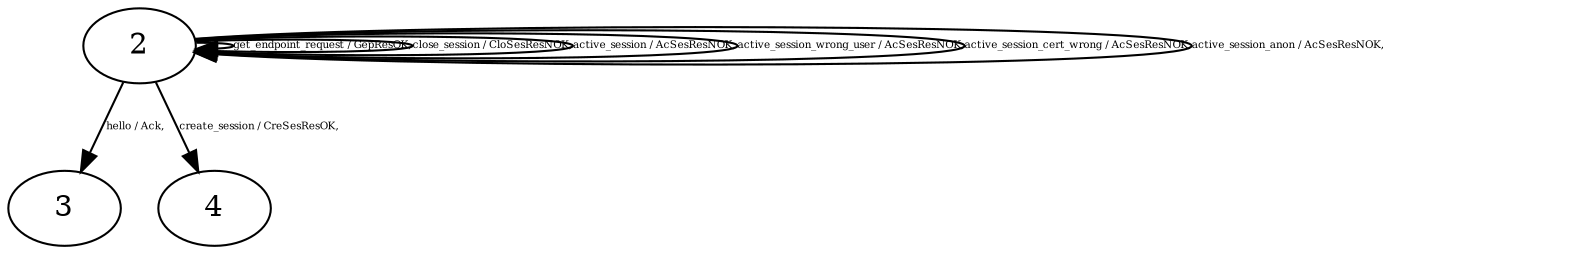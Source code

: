 digraph "Automata" { 
	 "3" [shape=ellipse,style=filled,fillcolor=white,URL="3"];
	 "2" [shape=ellipse,style=filled,fillcolor=white,URL="2"];
	 "4" [shape=ellipse,style=filled,fillcolor=white,URL="4"];
	 "2"->"4" [fontsize=5,label="create_session / CreSesResOK,",URL="t35"];
	 "2"->"2" [fontsize=5,label="get_endpoint_request / GepResOK,",URL="t33"];
	 "2"->"2" [fontsize=5,label="close_session / CloSesResNOK,",URL="t36"];
	 "2"->"2" [fontsize=5,label="active_session / AcSesResNOK,",URL="t37"];
	 "2"->"2" [fontsize=5,label="active_session_wrong_user / AcSesResNOK,",URL="t38"];
	 "2"->"2" [fontsize=5,label="active_session_cert_wrong / AcSesResNOK,",URL="t39"];
	 "2"->"2" [fontsize=5,label="active_session_anon / AcSesResNOK,",URL="t44"];
	 "2"->"3" [fontsize=5,label="hello / Ack,",URL="t30"];
}
